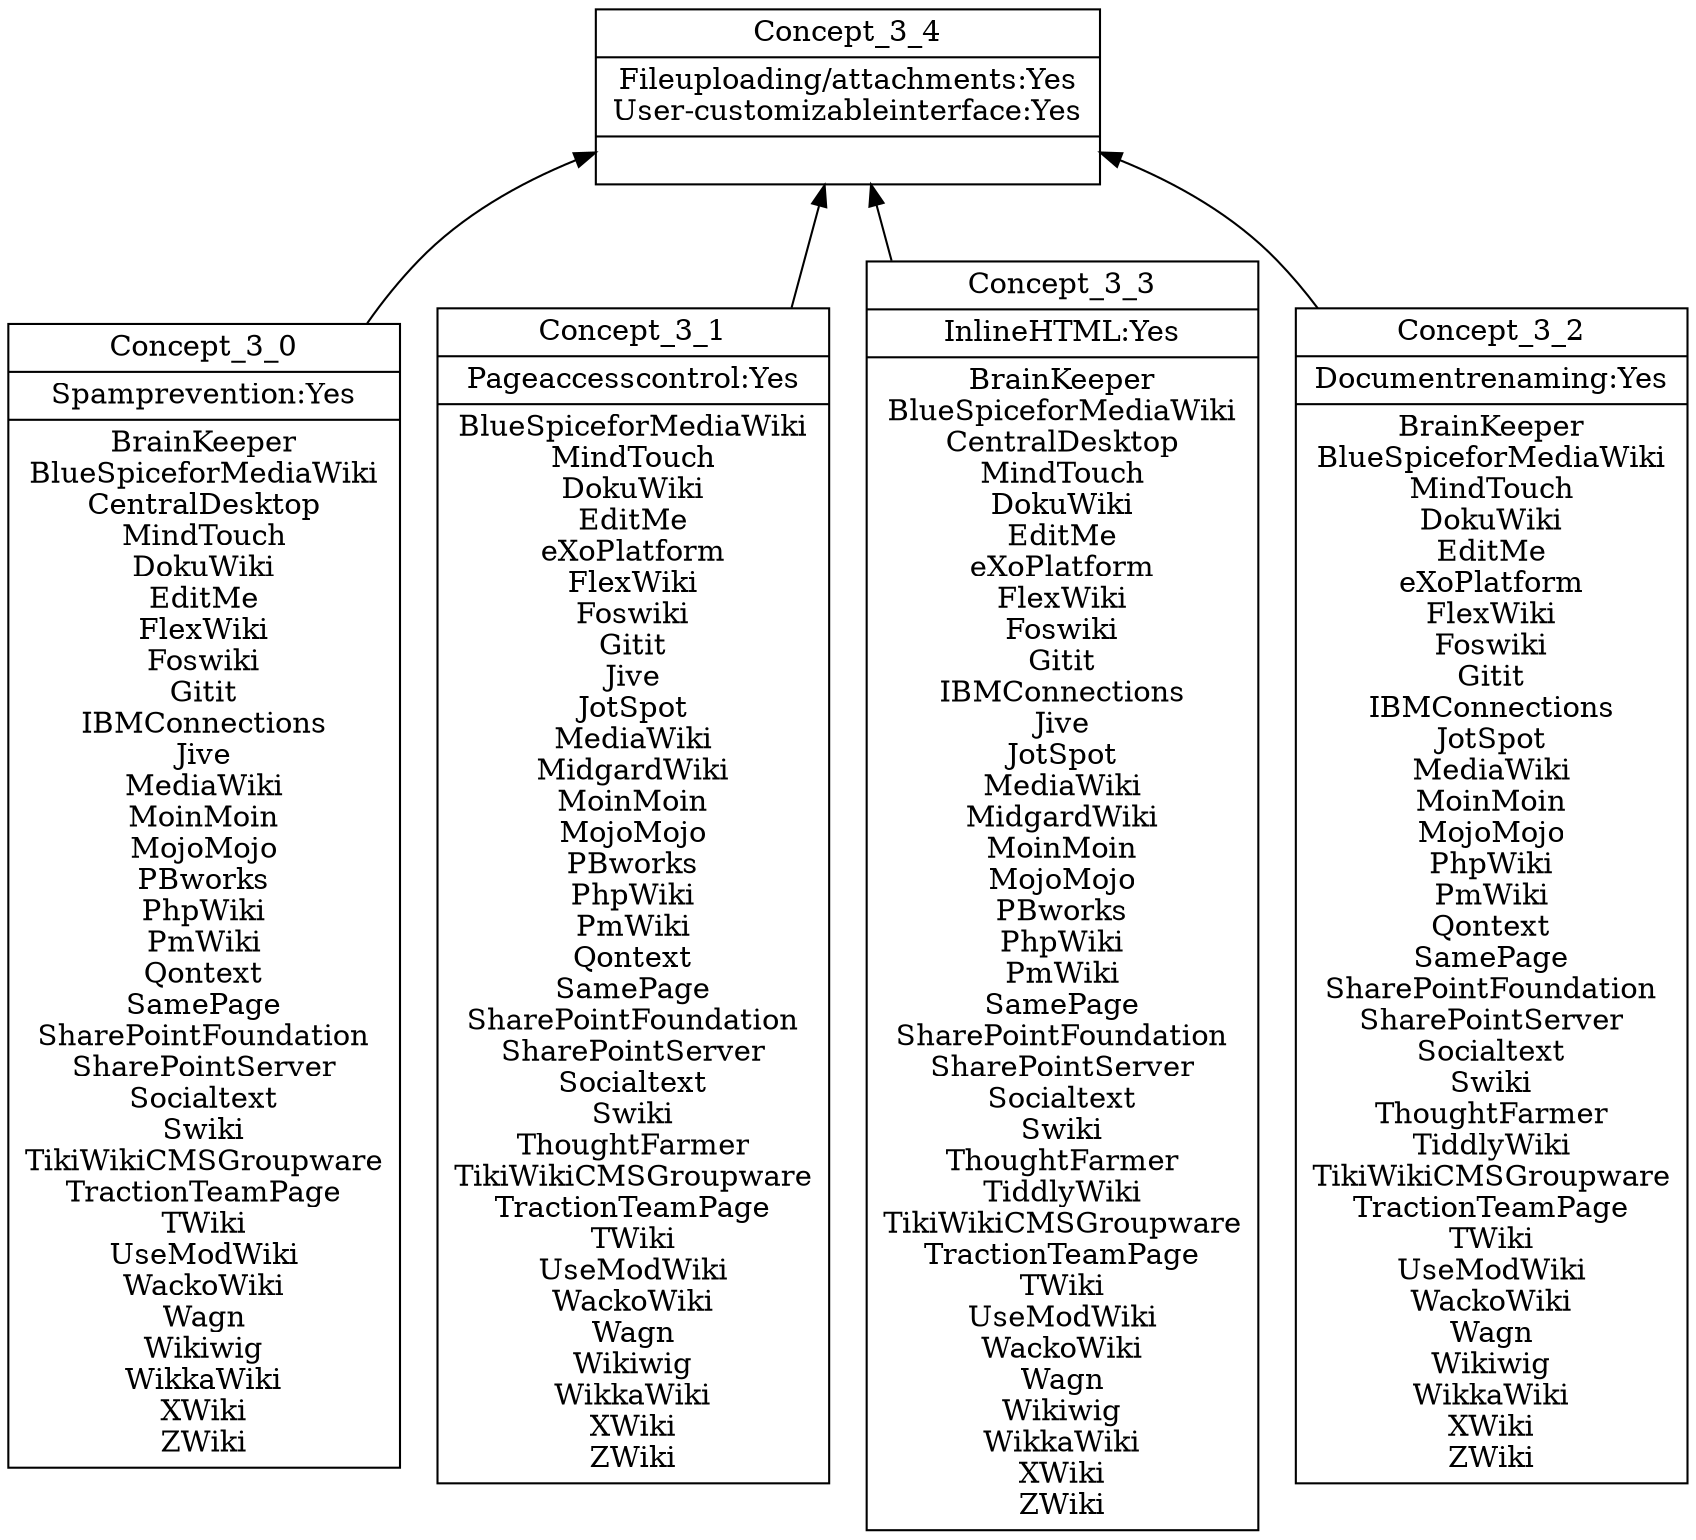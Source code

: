 digraph G { 
	rankdir=BT;
subgraph 3 { 
label="3";
1 [shape=record,label="{Concept_3_0|Spamprevention:Yes\n|BrainKeeper\nBlueSpiceforMediaWiki\nCentralDesktop\nMindTouch\nDokuWiki\nEditMe\nFlexWiki\nFoswiki\nGitit\nIBMConnections\nJive\nMediaWiki\nMoinMoin\nMojoMojo\nPBworks\nPhpWiki\nPmWiki\nQontext\nSamePage\nSharePointFoundation\nSharePointServer\nSocialtext\nSwiki\nTikiWikiCMSGroupware\nTractionTeamPage\nTWiki\nUseModWiki\nWackoWiki\nWagn\nWikiwig\nWikkaWiki\nXWiki\nZWiki\n}"];
2 [shape=record,label="{Concept_3_1|Pageaccesscontrol:Yes\n|BlueSpiceforMediaWiki\nMindTouch\nDokuWiki\nEditMe\neXoPlatform\nFlexWiki\nFoswiki\nGitit\nJive\nJotSpot\nMediaWiki\nMidgardWiki\nMoinMoin\nMojoMojo\nPBworks\nPhpWiki\nPmWiki\nQontext\nSamePage\nSharePointFoundation\nSharePointServer\nSocialtext\nSwiki\nThoughtFarmer\nTikiWikiCMSGroupware\nTractionTeamPage\nTWiki\nUseModWiki\nWackoWiki\nWagn\nWikiwig\nWikkaWiki\nXWiki\nZWiki\n}"];
3 [shape=record,label="{Concept_3_3|InlineHTML:Yes\n|BrainKeeper\nBlueSpiceforMediaWiki\nCentralDesktop\nMindTouch\nDokuWiki\nEditMe\neXoPlatform\nFlexWiki\nFoswiki\nGitit\nIBMConnections\nJive\nJotSpot\nMediaWiki\nMidgardWiki\nMoinMoin\nMojoMojo\nPBworks\nPhpWiki\nPmWiki\nSamePage\nSharePointFoundation\nSharePointServer\nSocialtext\nSwiki\nThoughtFarmer\nTiddlyWiki\nTikiWikiCMSGroupware\nTractionTeamPage\nTWiki\nUseModWiki\nWackoWiki\nWagn\nWikiwig\nWikkaWiki\nXWiki\nZWiki\n}"];
4 [shape=record,label="{Concept_3_4|Fileuploading/attachments:Yes\nUser-customizableinterface:Yes\n|}"];
5 [shape=record,label="{Concept_3_2|Documentrenaming:Yes\n|BrainKeeper\nBlueSpiceforMediaWiki\nMindTouch\nDokuWiki\nEditMe\neXoPlatform\nFlexWiki\nFoswiki\nGitit\nIBMConnections\nJotSpot\nMediaWiki\nMoinMoin\nMojoMojo\nPhpWiki\nPmWiki\nQontext\nSamePage\nSharePointFoundation\nSharePointServer\nSocialtext\nSwiki\nThoughtFarmer\nTiddlyWiki\nTikiWikiCMSGroupware\nTractionTeamPage\nTWiki\nUseModWiki\nWackoWiki\nWagn\nWikiwig\nWikkaWiki\nXWiki\nZWiki\n}"];
	3 -> 4
	1 -> 4
	5 -> 4
	2 -> 4
}
}